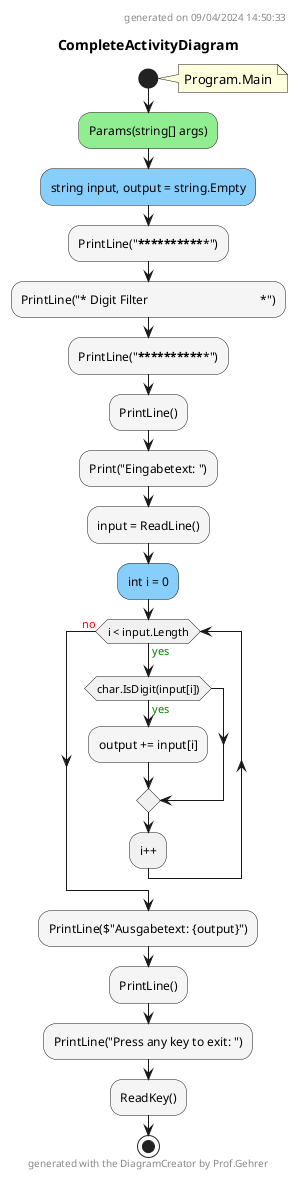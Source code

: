 @startuml CompleteActivityDiagram
header
generated on 09/04/2024 14:50:33
end header
title CompleteActivityDiagram
start
note right:  Program.Main
#LightGreen:Params(string[] args);
#LightSkyBlue:string input, output = string.Empty;
#WhiteSmoke:PrintLine("***************************************************");
#WhiteSmoke:PrintLine("* Digit Filter                                    *");
#WhiteSmoke:PrintLine("***************************************************");
#WhiteSmoke:PrintLine();
#WhiteSmoke:Print("Eingabetext: ");
#WhiteSmoke:input = ReadLine();
#LightSkyBlue:int i = 0;
while (i < input.Length) is (<color:green>yes)
        if (char.IsDigit(input[i])) then (<color:green>yes)
                #WhiteSmoke:output += input[i];
        endif
:i++;
endwhile (<color:red>no)
#WhiteSmoke:PrintLine($"Ausgabetext: {output}");
#WhiteSmoke:PrintLine();
#WhiteSmoke:PrintLine("Press any key to exit: ");
#WhiteSmoke:ReadKey();
stop
footer
generated with the DiagramCreator by Prof.Gehrer
end footer
@enduml
